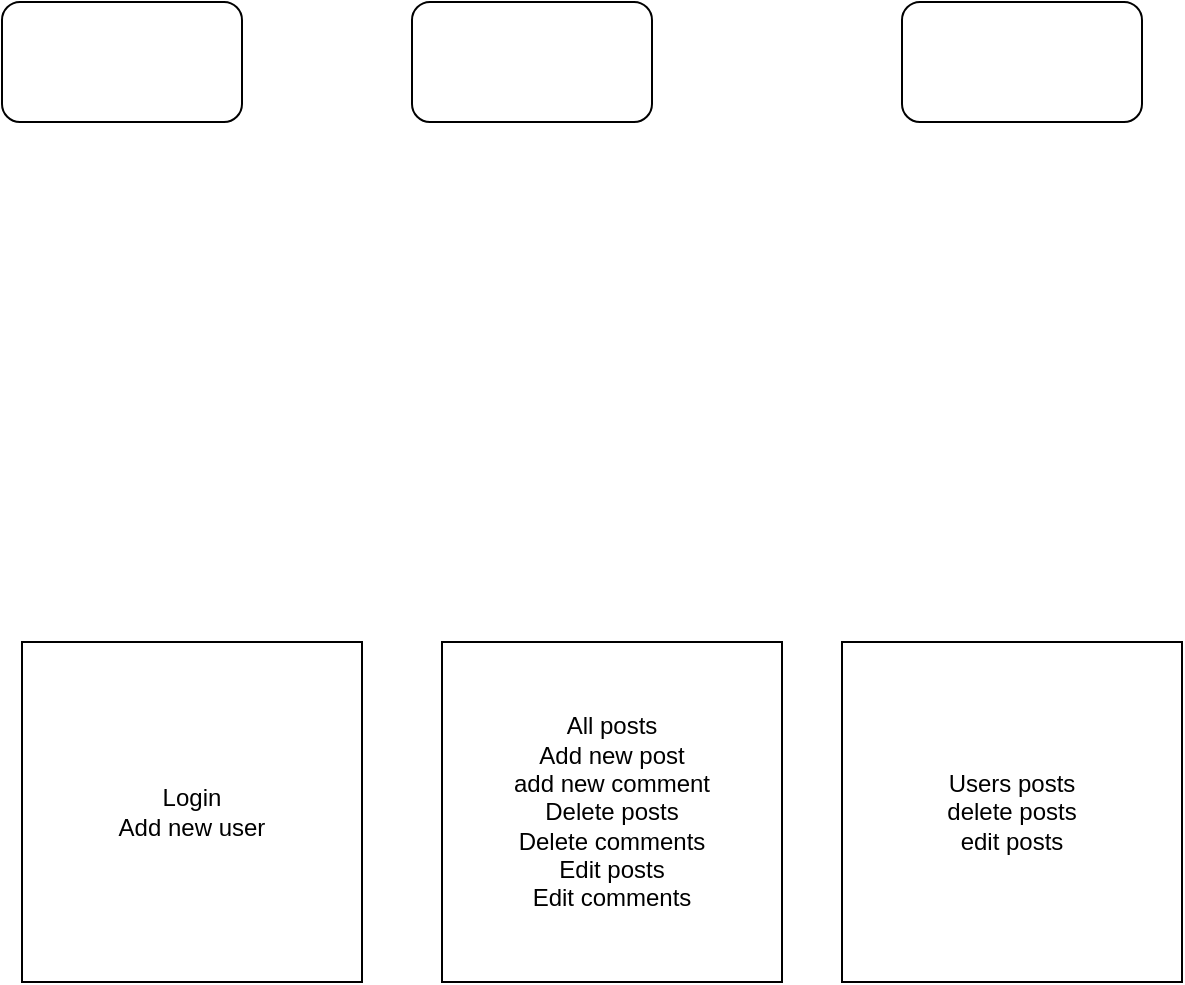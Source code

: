 <mxfile>
    <diagram id="cvKtXY9jxiZroYEO1BHj" name="Page-1">
        <mxGraphModel dx="1840" dy="1014" grid="1" gridSize="10" guides="1" tooltips="1" connect="1" arrows="1" fold="1" page="1" pageScale="1" pageWidth="850" pageHeight="1100" math="0" shadow="0">
            <root>
                <mxCell id="0"/>
                <mxCell id="1" parent="0"/>
                <mxCell id="2" value="" style="rounded=1;whiteSpace=wrap;html=1;" vertex="1" parent="1">
                    <mxGeometry x="100" y="100" width="120" height="60" as="geometry"/>
                </mxCell>
                <mxCell id="3" value="" style="rounded=1;whiteSpace=wrap;html=1;" vertex="1" parent="1">
                    <mxGeometry x="305" y="100" width="120" height="60" as="geometry"/>
                </mxCell>
                <mxCell id="4" value="" style="rounded=1;whiteSpace=wrap;html=1;" vertex="1" parent="1">
                    <mxGeometry x="550" y="100" width="120" height="60" as="geometry"/>
                </mxCell>
                <mxCell id="5" value="Login&lt;br&gt;Add new user" style="whiteSpace=wrap;html=1;aspect=fixed;" vertex="1" parent="1">
                    <mxGeometry x="110" y="420" width="170" height="170" as="geometry"/>
                </mxCell>
                <mxCell id="6" value="All posts&lt;br&gt;Add new post&lt;br&gt;add new comment&lt;br&gt;Delete posts&lt;br&gt;Delete comments&lt;br&gt;Edit posts&lt;br&gt;Edit comments" style="whiteSpace=wrap;html=1;aspect=fixed;" vertex="1" parent="1">
                    <mxGeometry x="320" y="420" width="170" height="170" as="geometry"/>
                </mxCell>
                <mxCell id="7" value="Users posts&lt;br&gt;delete posts&lt;br&gt;edit posts" style="whiteSpace=wrap;html=1;aspect=fixed;" vertex="1" parent="1">
                    <mxGeometry x="520" y="420" width="170" height="170" as="geometry"/>
                </mxCell>
            </root>
        </mxGraphModel>
    </diagram>
</mxfile>